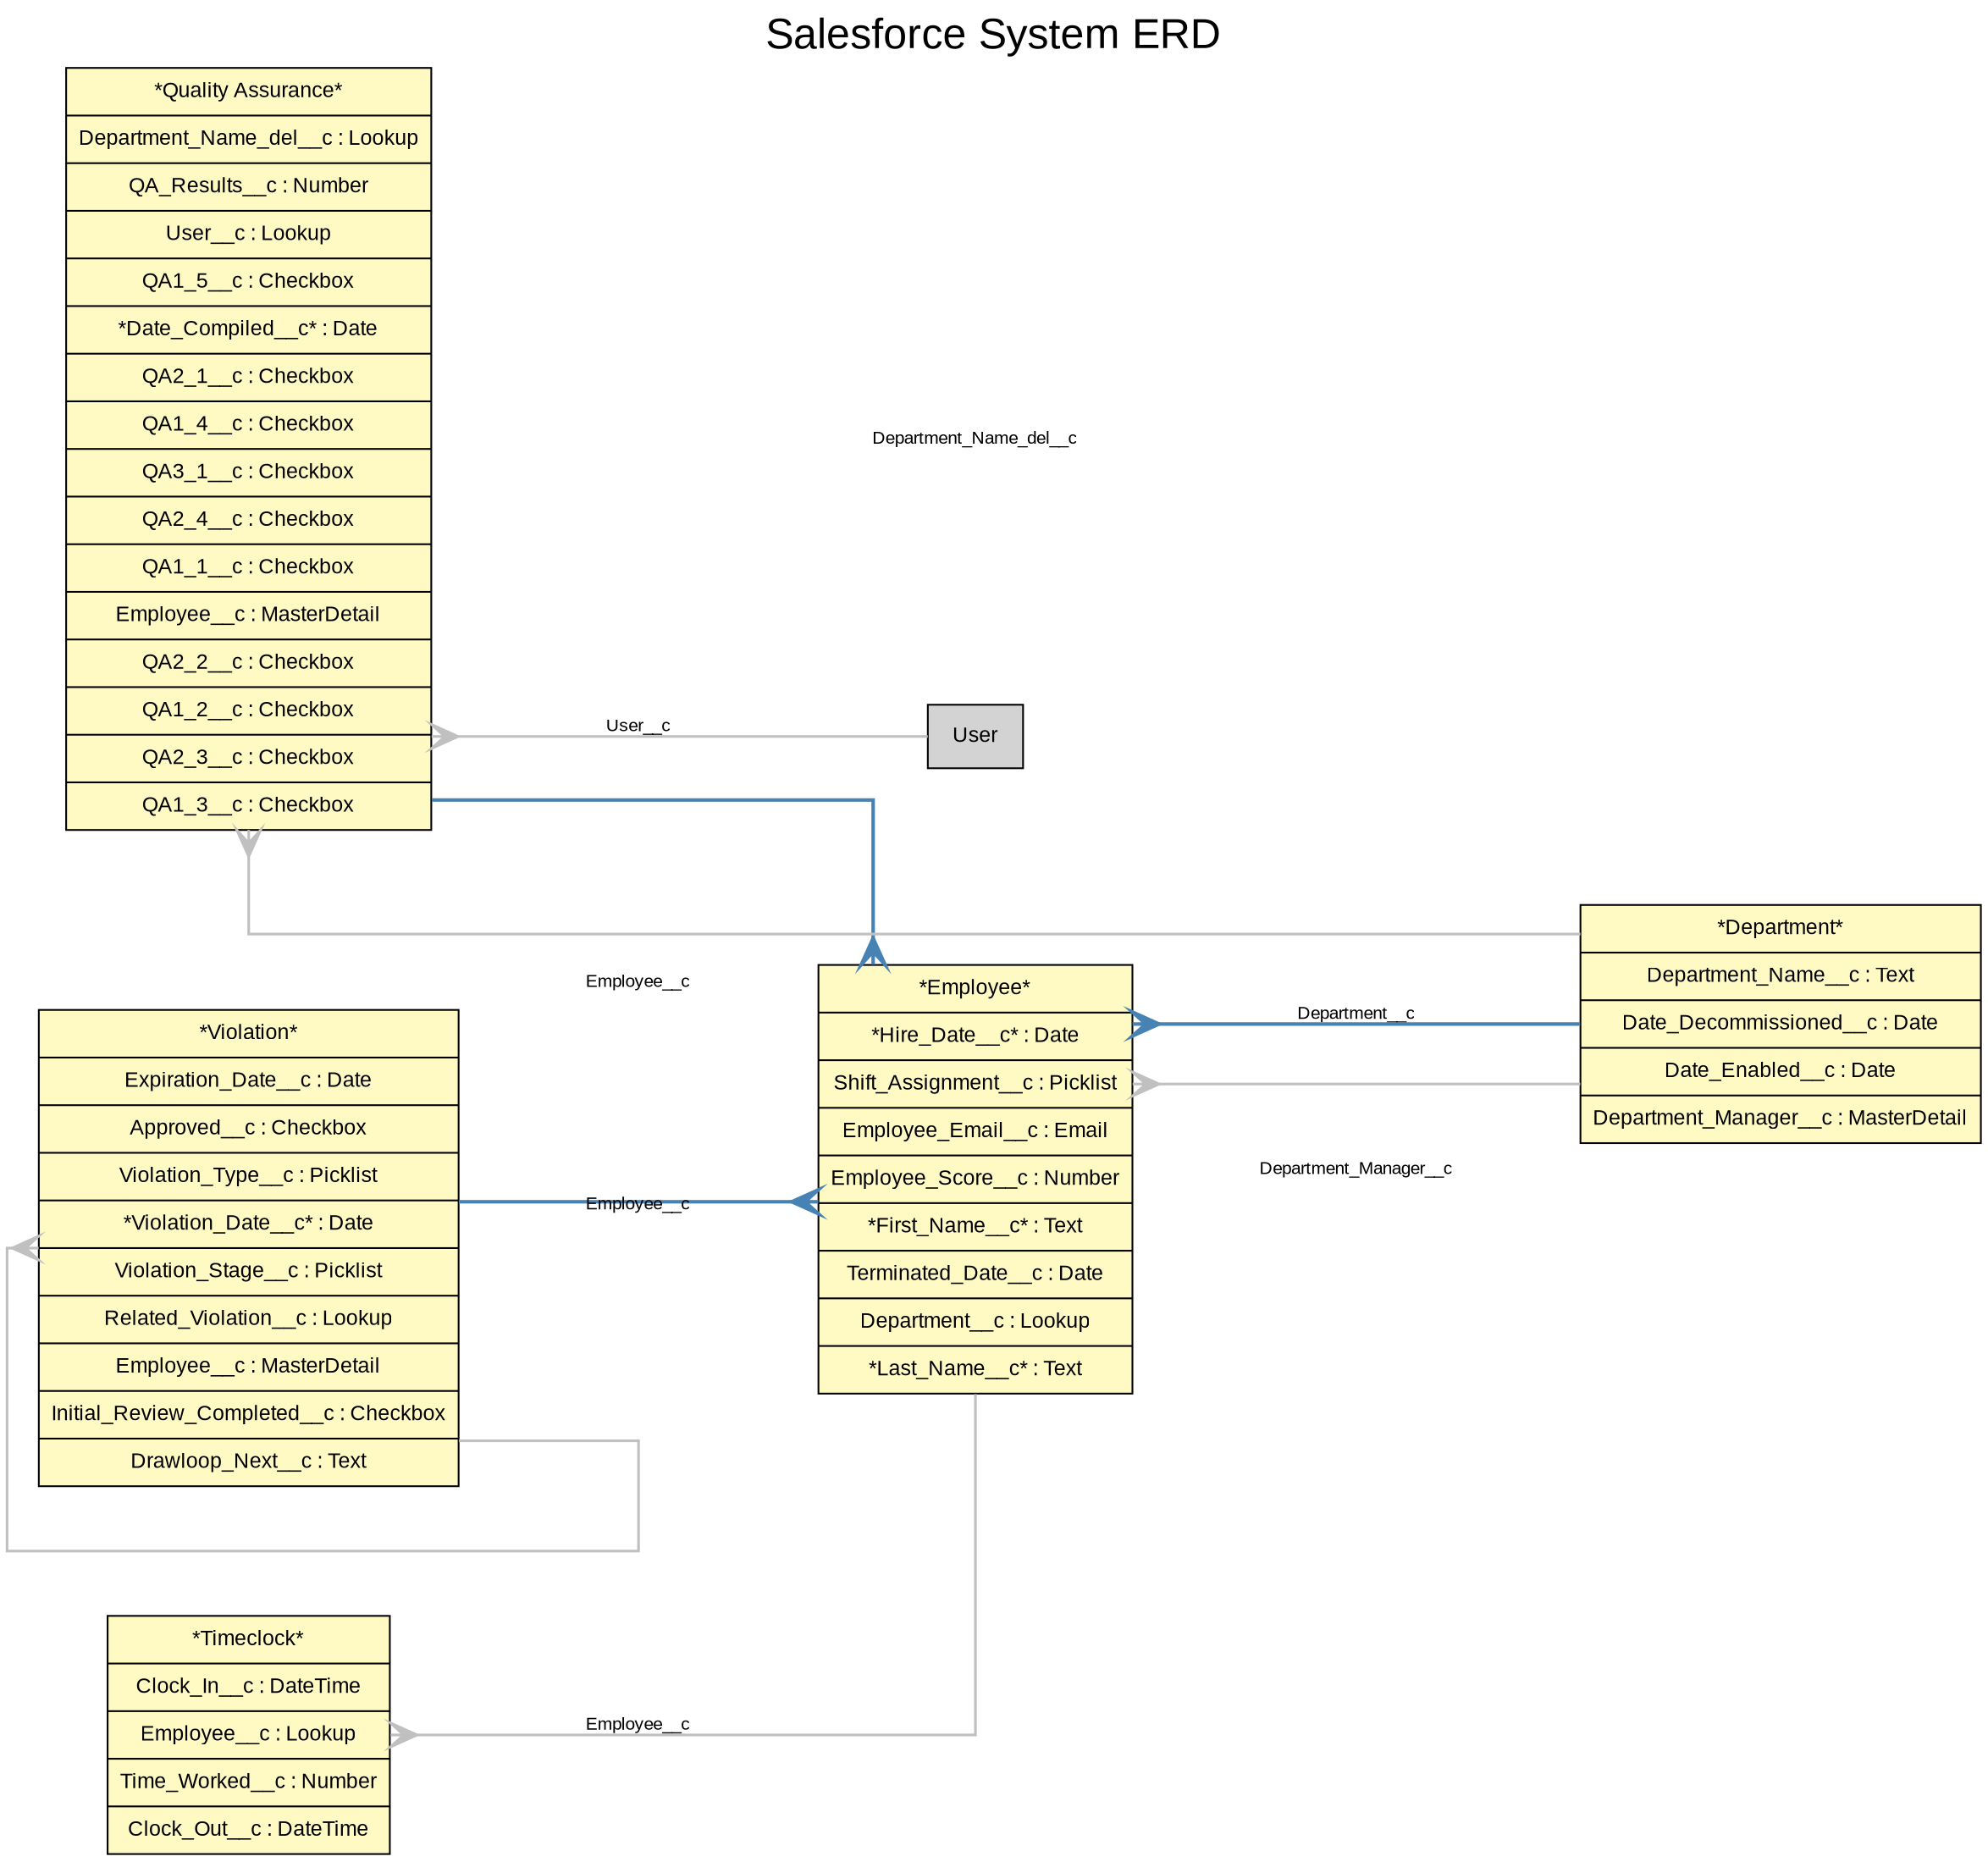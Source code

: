 digraph G {
  label="Salesforce System ERD";
  labelloc=t;
  fontsize=24;
  fontname="Arial, sans-serif";
  rankdir=LR;
  splines=ortho;
  nodesep=1.0;
  ranksep=2.0;
  overlap=false;
  concentrate=false;
  node [shape=record, style=filled, fontname="Arial, sans-serif", fontsize=12, margin=0.1];
  edge [fontname="Arial, sans-serif", fontsize=10, penwidth=1.5];

  Employee__c [label="*Employee*|*Hire_Date__c* : Date|Shift_Assignment__c : Picklist|Employee_Email__c : Email|Employee_Score__c : Number|*First_Name__c* : Text|Terminated_Date__c : Date|Department__c : Lookup|*Last_Name__c* : Text", fillcolor="#FFF9C4"];
  Violation__c [label="*Violation*|Expiration_Date__c : Date|Approved__c : Checkbox|Violation_Type__c : Picklist|*Violation_Date__c* : Date|Violation_Stage__c : Picklist|Related_Violation__c : Lookup|Employee__c : MasterDetail|Initial_Review_Completed__c : Checkbox|Drawloop_Next__c : Text", fillcolor="#FFF9C4"];
  Department__c [label="*Department*|Department_Name__c : Text|Date_Decommissioned__c : Date|Date_Enabled__c : Date|Department_Manager__c : MasterDetail", fillcolor="#FFF9C4"];
  Quality_Assurance__c [label="*Quality Assurance*|Department_Name_del__c : Lookup|QA_Results__c : Number|User__c : Lookup|QA1_5__c : Checkbox|*Date_Compiled__c* : Date|QA2_1__c : Checkbox|QA1_4__c : Checkbox|QA3_1__c : Checkbox|QA2_4__c : Checkbox|QA1_1__c : Checkbox|Employee__c : MasterDetail|QA2_2__c : Checkbox|QA1_2__c : Checkbox|QA2_3__c : Checkbox|QA1_3__c : Checkbox", fillcolor="#FFF9C4"];
  Timeclock__c [label="*Timeclock*|Clock_In__c : DateTime|Employee__c : Lookup|Time_Worked__c : Number|Clock_Out__c : DateTime", fillcolor="#FFF9C4"];

  Timeclock__c -> Employee__c [label="Employee__c", arrowhead=none, arrowtail=crow, color=gray, penwidth=1.5, dir=both, arrowsize=1.5];
  Violation__c -> Violation__c [label="Related_Violation__c", arrowhead=none, arrowtail=crow, color=gray, penwidth=1.5, dir=both, arrowsize=1.5];
  Violation__c -> Employee__c [label="Employee__c", arrowhead=crow, arrowtail=none, color=steelblue, penwidth=2.0, dir=both, arrowsize=1.5];
  Employee__c -> Department__c [label="Department__c", arrowhead=none, arrowtail=crow, color=gray, penwidth=1.5, dir=both, arrowsize=1.5];
  Department__c -> Employee__c [label="Department_Manager__c", arrowhead=crow, arrowtail=none, color=steelblue, penwidth=2.0, dir=both, arrowsize=1.5];
  Quality_Assurance__c -> Department__c [label="Department_Name_del__c", arrowhead=none, arrowtail=crow, color=gray, penwidth=1.5, dir=both, arrowsize=1.5];
  Quality_Assurance__c -> User [label="User__c", arrowhead=none, arrowtail=crow, color=gray, penwidth=1.5, dir=both, arrowsize=1.5];
  Quality_Assurance__c -> Employee__c [label="Employee__c", arrowhead=crow, arrowtail=none, color=steelblue, penwidth=2.0, dir=both, arrowsize=1.5];
}